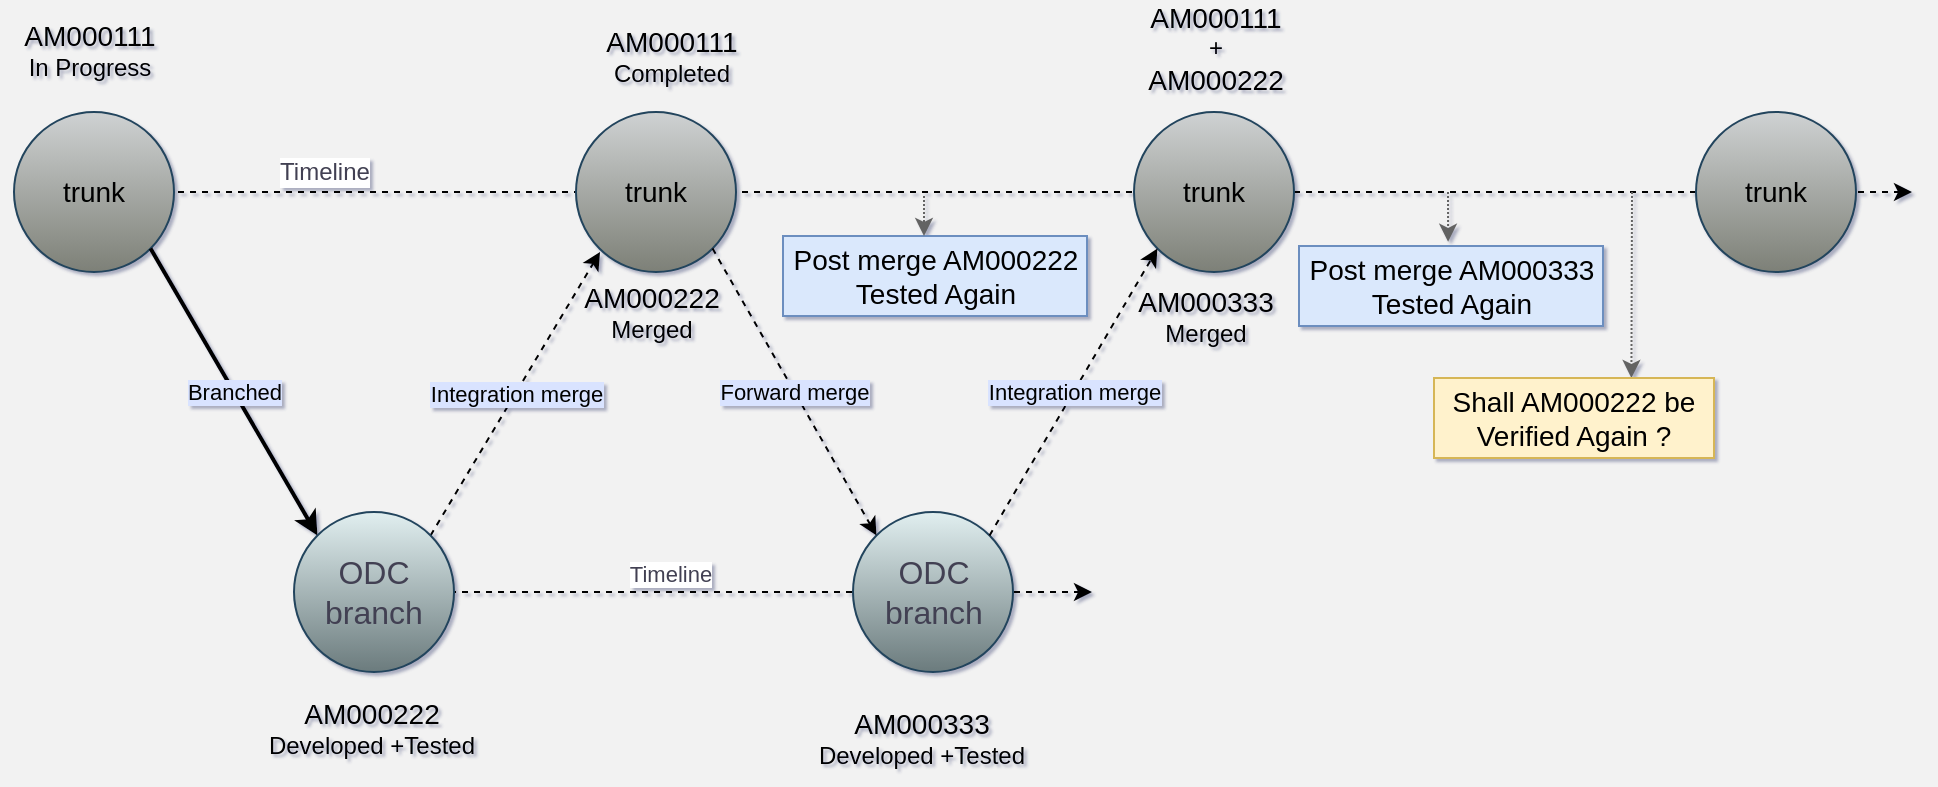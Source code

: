 <mxfile version="12.6.5" type="github"><diagram id="ztTzL0mWrRhrkIDdFkiL" name="Page-1"><mxGraphModel dx="1408" dy="777" grid="0" gridSize="10" guides="1" tooltips="1" connect="1" arrows="1" fold="1" page="1" pageScale="1" pageWidth="1600" pageHeight="1200" background="#F2F2F2" math="0" shadow="1"><root><mxCell id="0"/><mxCell id="1" parent="0"/><mxCell id="JD_mWX8JgWXsWriGxQvT-24" style="edgeStyle=orthogonalEdgeStyle;rounded=0;orthogonalLoop=1;jettySize=auto;html=1;dashed=1;exitX=0.5;exitY=0.5;exitDx=0;exitDy=0;exitPerimeter=0;" parent="1" source="JD_mWX8JgWXsWriGxQvT-11" edge="1"><mxGeometry relative="1" as="geometry"><mxPoint x="357" y="152" as="sourcePoint"/><mxPoint x="1029" y="160" as="targetPoint"/><Array as="points"/></mxGeometry></mxCell><mxCell id="gDPgbf4hTVD8_96Iottr-20" value="Timeline" style="text;html=1;resizable=0;points=[];align=center;verticalAlign=middle;labelBackgroundColor=#ffffff;fontColor=#424152;" parent="JD_mWX8JgWXsWriGxQvT-24" vertex="1" connectable="0"><mxGeometry x="-0.747" y="-3" relative="1" as="geometry"><mxPoint y="-13" as="offset"/></mxGeometry></mxCell><mxCell id="JD_mWX8JgWXsWriGxQvT-11" value="&lt;font style=&quot;font-size: 14px&quot;&gt;trunk&lt;/font&gt;" style="ellipse;whiteSpace=wrap;html=1;aspect=fixed;fillColor=#CFD2D3;strokeColor=#23445d;gradientColor=#7D8077;" parent="1" vertex="1"><mxGeometry x="80" y="120" width="80" height="80" as="geometry"/></mxCell><mxCell id="JD_mWX8JgWXsWriGxQvT-16" value="&lt;font style=&quot;font-size: 14px&quot;&gt;trunk&lt;/font&gt;" style="ellipse;whiteSpace=wrap;html=1;aspect=fixed;fillColor=#CFD2D3;strokeColor=#23445d;gradientColor=#7D8077;" parent="1" vertex="1"><mxGeometry x="361" y="120" width="80" height="80" as="geometry"/></mxCell><mxCell id="JD_mWX8JgWXsWriGxQvT-17" value="&lt;font style=&quot;font-size: 14px&quot;&gt;trunk&lt;/font&gt;" style="ellipse;whiteSpace=wrap;html=1;aspect=fixed;fillColor=#CFD2D3;strokeColor=#23445d;gradientColor=#7D8077;" parent="1" vertex="1"><mxGeometry x="640" y="120" width="80" height="80" as="geometry"/></mxCell><mxCell id="JD_mWX8JgWXsWriGxQvT-18" value="&lt;font style=&quot;font-size: 14px&quot;&gt;trunk&lt;/font&gt;" style="ellipse;whiteSpace=wrap;html=1;aspect=fixed;fillColor=#CFD2D3;strokeColor=#23445d;gradientColor=#7D8077;" parent="1" vertex="1"><mxGeometry x="921" y="120" width="80" height="80" as="geometry"/></mxCell><mxCell id="JD_mWX8JgWXsWriGxQvT-20" value="Branched" style="endArrow=classic;html=1;exitX=1;exitY=1;exitDx=0;exitDy=0;entryX=0;entryY=0;entryDx=0;entryDy=0;labelBackgroundColor=#D9E3FF;strokeWidth=2;" parent="1" source="JD_mWX8JgWXsWriGxQvT-11" target="JD_mWX8JgWXsWriGxQvT-39" edge="1"><mxGeometry width="50" height="50" relative="1" as="geometry"><mxPoint x="77" y="422" as="sourcePoint"/><mxPoint x="278.04" y="297.04" as="targetPoint"/></mxGeometry></mxCell><mxCell id="JD_mWX8JgWXsWriGxQvT-27" value="Integration merge" style="endArrow=classic;html=1;exitX=1;exitY=0;exitDx=0;exitDy=0;entryX=0.15;entryY=0.875;entryDx=0;entryDy=0;entryPerimeter=0;labelBackgroundColor=#D9E3FF;dashed=1;strokeWidth=1;" parent="1" source="JD_mWX8JgWXsWriGxQvT-39" target="JD_mWX8JgWXsWriGxQvT-16" edge="1"><mxGeometry width="50" height="50" relative="1" as="geometry"><mxPoint x="345.284" y="283.716" as="sourcePoint"/><mxPoint x="137" y="382" as="targetPoint"/></mxGeometry></mxCell><mxCell id="JD_mWX8JgWXsWriGxQvT-28" value="&lt;font style=&quot;font-size: 14px&quot;&gt;AM000222 &lt;/font&gt;Developed +Tested" style="text;html=1;strokeColor=none;fillColor=none;align=center;verticalAlign=middle;whiteSpace=wrap;rounded=0;" parent="1" vertex="1"><mxGeometry x="199" y="403" width="120" height="50" as="geometry"/></mxCell><mxCell id="JD_mWX8JgWXsWriGxQvT-29" value="&lt;div&gt;&lt;font style=&quot;font-size: 14px&quot;&gt;AM000222&lt;/font&gt;&lt;/div&gt;&lt;div&gt;Merged&lt;/div&gt;" style="text;html=1;strokeColor=none;fillColor=none;align=center;verticalAlign=middle;whiteSpace=wrap;rounded=0;" parent="1" vertex="1"><mxGeometry x="354" y="205" width="90" height="30" as="geometry"/></mxCell><mxCell id="JD_mWX8JgWXsWriGxQvT-30" value="&lt;div&gt;&lt;font style=&quot;font-size: 14px&quot;&gt;Post merge AM000222&lt;/font&gt;&lt;/div&gt;&lt;div&gt;&lt;font style=&quot;font-size: 14px&quot;&gt;Tested Again&lt;br&gt;&lt;/font&gt;&lt;/div&gt;" style="rounded=0;whiteSpace=wrap;html=1;fillColor=#dae8fc;strokeColor=#6c8ebf;" parent="1" vertex="1"><mxGeometry x="464.5" y="182" width="152" height="40" as="geometry"/></mxCell><mxCell id="JD_mWX8JgWXsWriGxQvT-33" value="" style="endArrow=classic;html=1;entryX=0.805;entryY=0;entryDx=0;entryDy=0;entryPerimeter=0;dashed=1;dashPattern=1 1;strokeColor=#636363;" parent="1" edge="1"><mxGeometry width="50" height="50" relative="1" as="geometry"><mxPoint x="889" y="160" as="sourcePoint"/><mxPoint x="888.7" y="253" as="targetPoint"/></mxGeometry></mxCell><mxCell id="JD_mWX8JgWXsWriGxQvT-38" value="" style="endArrow=classic;html=1;dashed=1;dashPattern=1 1;strokeColor=#636363;" parent="1" edge="1"><mxGeometry width="50" height="50" relative="1" as="geometry"><mxPoint x="535" y="162" as="sourcePoint"/><mxPoint x="535" y="182" as="targetPoint"/></mxGeometry></mxCell><mxCell id="gDPgbf4hTVD8_96Iottr-9" value="Timeline" style="edgeStyle=orthogonalEdgeStyle;rounded=0;orthogonalLoop=1;jettySize=auto;html=1;exitX=1;exitY=0.5;exitDx=0;exitDy=0;fontColor=#424152;dashed=1;" parent="1" edge="1"><mxGeometry x="-0.058" y="9" relative="1" as="geometry"><mxPoint x="220" y="360" as="sourcePoint"/><mxPoint x="619" y="360" as="targetPoint"/><mxPoint as="offset"/></mxGeometry></mxCell><mxCell id="JD_mWX8JgWXsWriGxQvT-39" value="&lt;font size=&quot;3&quot;&gt;ODC branch&lt;br&gt;&lt;/font&gt;" style="ellipse;whiteSpace=wrap;html=1;aspect=fixed;fillColor=#E1EFF0;strokeColor=#23445d;gradientColor=#6B7B7D;fontColor=#424152;" parent="1" vertex="1"><mxGeometry x="220" y="320" width="80" height="80" as="geometry"/></mxCell><mxCell id="JD_mWX8JgWXsWriGxQvT-41" value="&lt;font size=&quot;3&quot;&gt;ODC branch&lt;br&gt;&lt;/font&gt;" style="ellipse;whiteSpace=wrap;html=1;aspect=fixed;fillColor=#E1EFF0;strokeColor=#23445d;gradientColor=#6B7B7D;fontColor=#424152;" parent="1" vertex="1"><mxGeometry x="499.5" y="320" width="80" height="80" as="geometry"/></mxCell><mxCell id="JD_mWX8JgWXsWriGxQvT-42" value="Forward merge" style="endArrow=classic;html=1;exitX=1;exitY=1;exitDx=0;exitDy=0;entryX=0;entryY=0;entryDx=0;entryDy=0;labelBackgroundColor=#D9E3FF;dashed=1;strokeWidth=1;" parent="1" source="JD_mWX8JgWXsWriGxQvT-16" target="JD_mWX8JgWXsWriGxQvT-41" edge="1"><mxGeometry width="50" height="50" relative="1" as="geometry"><mxPoint x="155.284" y="190.284" as="sourcePoint"/><mxPoint x="218.716" y="283.716" as="targetPoint"/></mxGeometry></mxCell><mxCell id="JD_mWX8JgWXsWriGxQvT-43" value="Integration merge" style="endArrow=classic;html=1;exitX=1;exitY=0;exitDx=0;exitDy=0;entryX=0;entryY=1;entryDx=0;entryDy=0;labelBackgroundColor=#D9E3FF;dashed=1;strokeWidth=1;" parent="1" source="JD_mWX8JgWXsWriGxQvT-41" target="JD_mWX8JgWXsWriGxQvT-17" edge="1"><mxGeometry width="50" height="50" relative="1" as="geometry"><mxPoint x="275.284" y="283.716" as="sourcePoint"/><mxPoint x="622" y="188" as="targetPoint"/></mxGeometry></mxCell><mxCell id="JD_mWX8JgWXsWriGxQvT-44" value="&lt;font style=&quot;font-size: 14px&quot;&gt;AM000333&lt;/font&gt; Developed +Tested" style="text;html=1;align=center;verticalAlign=middle;whiteSpace=wrap;rounded=0;" parent="1" vertex="1"><mxGeometry x="479" y="413" width="110" height="40" as="geometry"/></mxCell><mxCell id="JD_mWX8JgWXsWriGxQvT-45" value="&lt;div&gt;&lt;font style=&quot;font-size: 14px&quot;&gt;AM000333&lt;/font&gt;&lt;/div&gt;&lt;div&gt;Merged&lt;/div&gt;" style="text;html=1;strokeColor=none;fillColor=none;align=center;verticalAlign=middle;whiteSpace=wrap;rounded=0;" parent="1" vertex="1"><mxGeometry x="631" y="207" width="90" height="30" as="geometry"/></mxCell><mxCell id="JD_mWX8JgWXsWriGxQvT-47" value="" style="endArrow=classic;html=1;entryX=0.422;entryY=-0.025;entryDx=0;entryDy=0;entryPerimeter=0;dashed=1;dashPattern=1 1;strokeColor=#636363;" parent="1" edge="1"><mxGeometry width="50" height="50" relative="1" as="geometry"><mxPoint x="797" y="160" as="sourcePoint"/><mxPoint x="797.052" y="184.9" as="targetPoint"/></mxGeometry></mxCell><mxCell id="JD_mWX8JgWXsWriGxQvT-48" value="&lt;div&gt;&lt;font style=&quot;font-size: 14px&quot;&gt;Shall AM000222 be&lt;br&gt;&lt;/font&gt;&lt;/div&gt;&lt;div&gt;&lt;font style=&quot;font-size: 14px&quot;&gt;Verified Again ?&lt;br&gt;&lt;/font&gt;&lt;/div&gt;" style="rounded=0;whiteSpace=wrap;html=1;fontStyle=0;fillColor=#fff2cc;strokeColor=#d6b656;" parent="1" vertex="1"><mxGeometry x="790" y="253" width="140" height="40" as="geometry"/></mxCell><mxCell id="gDPgbf4hTVD8_96Iottr-6" value="&lt;div&gt;&lt;font style=&quot;font-size: 14px&quot;&gt;Post merge AM000333&lt;/font&gt;&lt;/div&gt;&lt;div&gt;&lt;font style=&quot;font-size: 14px&quot;&gt;Tested Again&lt;br&gt;&lt;/font&gt;&lt;/div&gt;" style="rounded=0;whiteSpace=wrap;html=1;fillColor=#dae8fc;strokeColor=#6c8ebf;" parent="1" vertex="1"><mxGeometry x="722.5" y="187" width="152" height="40" as="geometry"/></mxCell><mxCell id="gDPgbf4hTVD8_96Iottr-7" value="&lt;div&gt;&lt;font style=&quot;font-size: 14px&quot;&gt;AM000111&lt;/font&gt;&lt;/div&gt;&lt;div&gt;In Progress&lt;br&gt;&lt;/div&gt;" style="text;html=1;strokeColor=none;fillColor=none;align=center;verticalAlign=middle;whiteSpace=wrap;rounded=0;" parent="1" vertex="1"><mxGeometry x="73" y="70" width="90" height="37" as="geometry"/></mxCell><mxCell id="gDPgbf4hTVD8_96Iottr-14" value="&lt;div&gt;&lt;font style=&quot;font-size: 14px&quot;&gt;AM000111&lt;/font&gt;&lt;/div&gt;&lt;div&gt;Completed&lt;br&gt;&lt;/div&gt;" style="text;html=1;strokeColor=none;fillColor=none;align=center;verticalAlign=middle;whiteSpace=wrap;rounded=0;" parent="1" vertex="1"><mxGeometry x="364" y="74" width="90" height="35" as="geometry"/></mxCell><mxCell id="gDPgbf4hTVD8_96Iottr-15" value="&lt;div&gt;&lt;font style=&quot;font-size: 14px&quot;&gt;AM000111&lt;/font&gt;&lt;/div&gt;&lt;div&gt;+&lt;/div&gt;&lt;div&gt;&lt;div&gt;&lt;font style=&quot;font-size: 14px&quot;&gt;AM000222&lt;/font&gt;&lt;/div&gt;&lt;/div&gt;" style="text;html=1;strokeColor=none;fillColor=none;align=center;verticalAlign=middle;whiteSpace=wrap;rounded=0;" parent="1" vertex="1"><mxGeometry x="636" y="68" width="90" height="40" as="geometry"/></mxCell></root></mxGraphModel></diagram></mxfile>